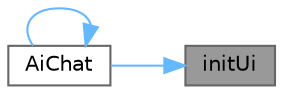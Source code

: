 digraph "initUi"
{
 // LATEX_PDF_SIZE
  bgcolor="transparent";
  edge [fontname=Helvetica,fontsize=10,labelfontname=Helvetica,labelfontsize=10];
  node [fontname=Helvetica,fontsize=10,shape=box,height=0.2,width=0.4];
  rankdir="RL";
  Node1 [id="Node000001",label="initUi",height=0.2,width=0.4,color="gray40", fillcolor="grey60", style="filled", fontcolor="black",tooltip="初始化界面"];
  Node1 -> Node2 [id="edge1_Node000001_Node000002",dir="back",color="steelblue1",style="solid",tooltip=" "];
  Node2 [id="Node000002",label="AiChat",height=0.2,width=0.4,color="grey40", fillcolor="white", style="filled",URL="$class_ai_chat.html#aa81ad890a1cfb2189b3fa29fea2fb3e4",tooltip="构造函数，初始化 AI 聊天界面"];
  Node2 -> Node2 [id="edge2_Node000002_Node000002",dir="back",color="steelblue1",style="solid",tooltip=" "];
}
